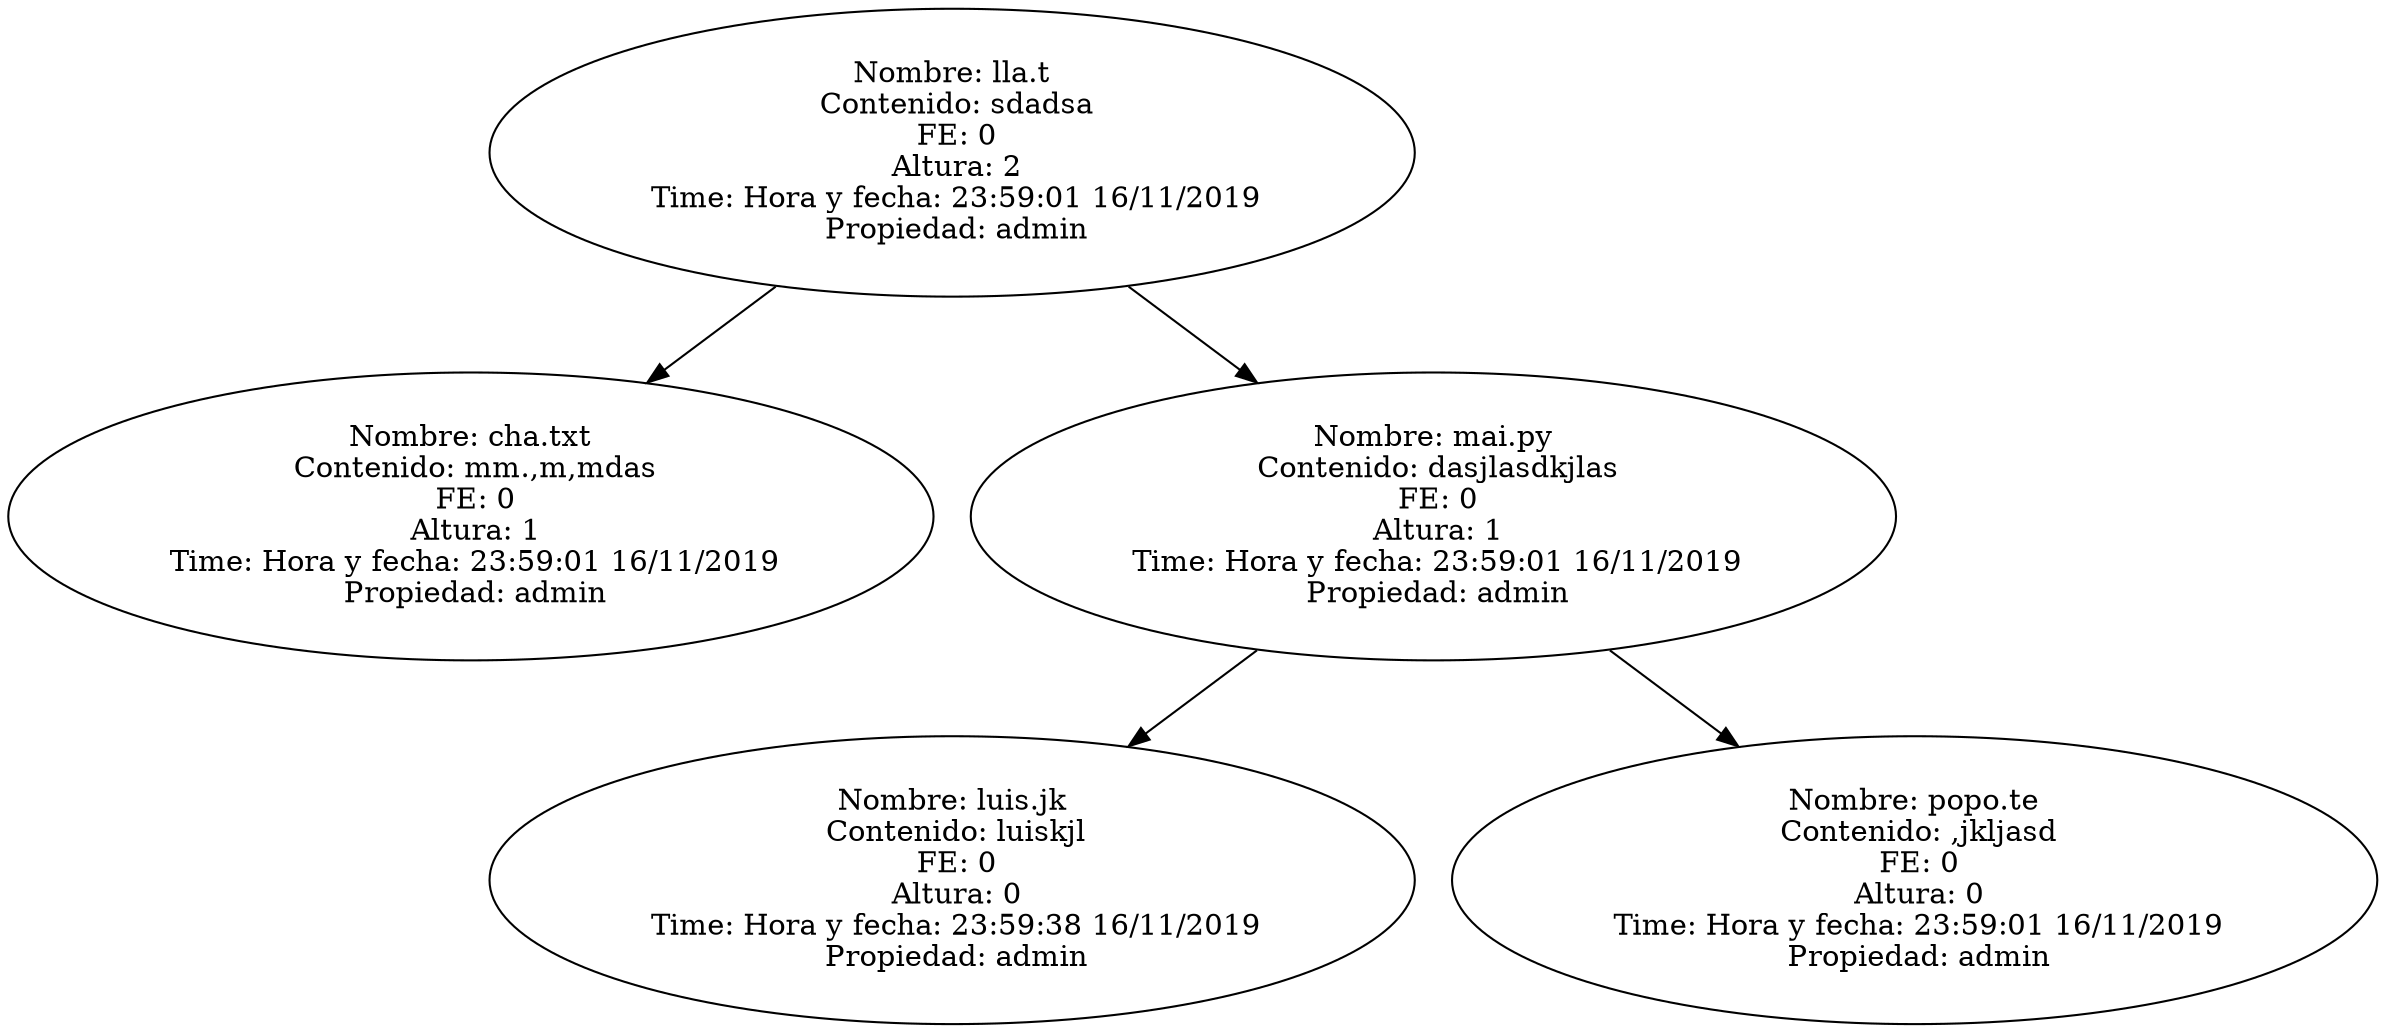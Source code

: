 digraph BST {"Nombre: lla.t\n Contenido: sdadsa\n FE: 0\n Altura: 2\n Time: Hora y fecha: 23:59:01 16/11/2019\n Propiedad: admin"->"Nombre: cha.txt\n Contenido: mm.,m,mdas\n FE: 0\n Altura: 1\n Time: Hora y fecha: 23:59:01 16/11/2019\n Propiedad: admin";"Nombre: lla.t\n Contenido: sdadsa\n FE: 0\n Altura: 2\n Time: Hora y fecha: 23:59:01 16/11/2019\n Propiedad: admin"->"Nombre: mai.py\n Contenido: dasjlasdkjlas\n FE: 0\n Altura: 1\n Time: Hora y fecha: 23:59:01 16/11/2019\n Propiedad: admin";"Nombre: mai.py\n Contenido: dasjlasdkjlas\n FE: 0\n Altura: 1\n Time: Hora y fecha: 23:59:01 16/11/2019\n Propiedad: admin"->"Nombre: luis.jk\n Contenido: luiskjl\n FE: 0\n Altura: 0\n Time: Hora y fecha: 23:59:38 16/11/2019\n Propiedad: admin";"Nombre: mai.py\n Contenido: dasjlasdkjlas\n FE: 0\n Altura: 1\n Time: Hora y fecha: 23:59:01 16/11/2019\n Propiedad: admin"->"Nombre: popo.te\n Contenido: ,jkljasd\n FE: 0\n Altura: 0\n Time: Hora y fecha: 23:59:01 16/11/2019\n Propiedad: admin";}